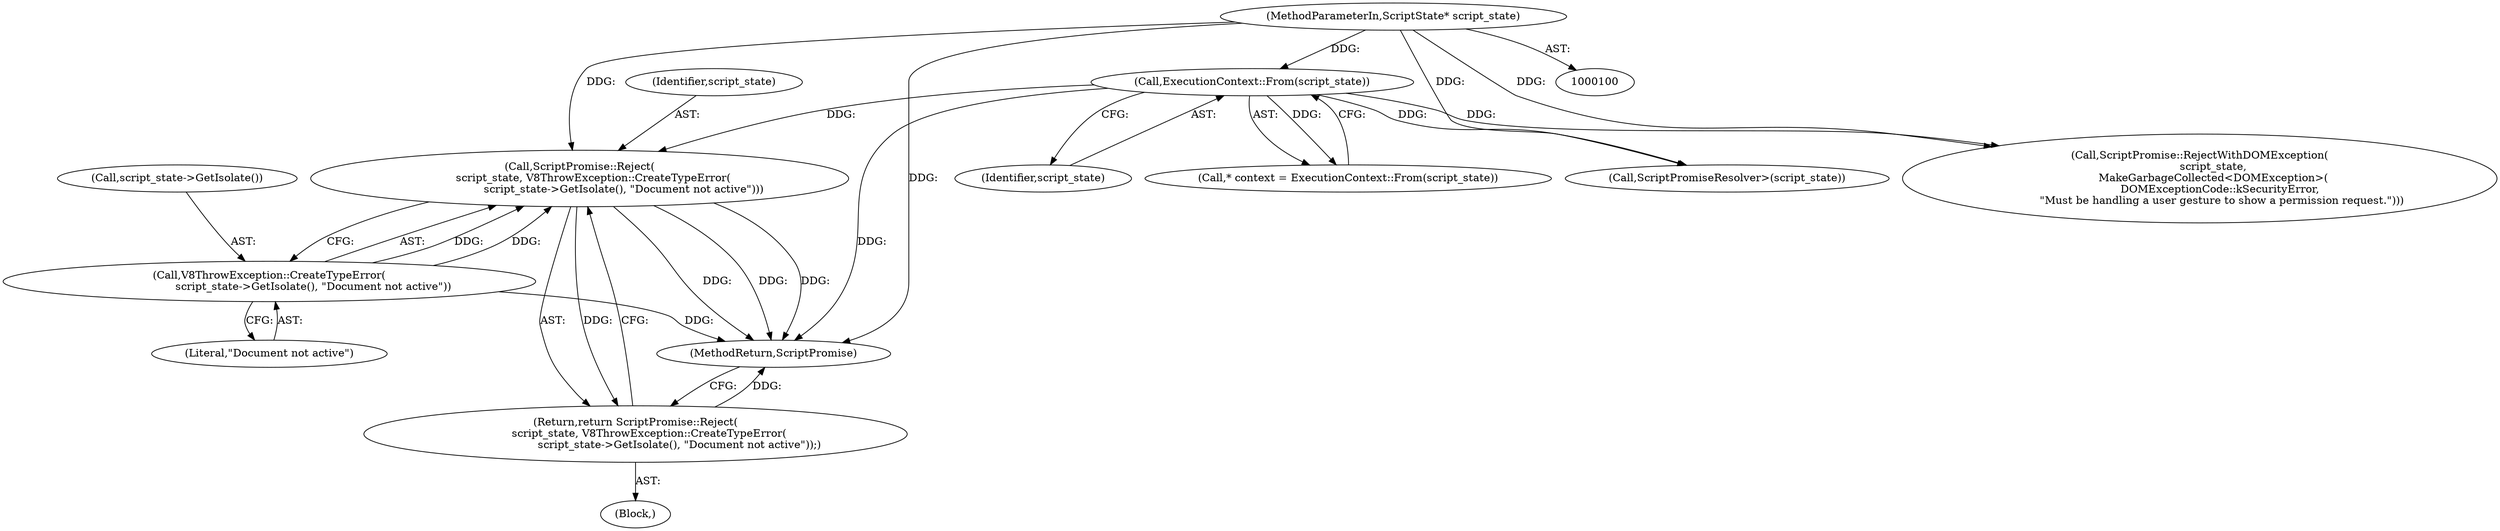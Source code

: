 digraph "0_Chrome_62154472bd2c43e1790dd1bd8a527c1db9118d88_5@pointer" {
"1000137" [label="(Call,ScriptPromise::Reject(\n        script_state, V8ThrowException::CreateTypeError(\n                          script_state->GetIsolate(), \"Document not active\")))"];
"1000108" [label="(Call,ExecutionContext::From(script_state))"];
"1000101" [label="(MethodParameterIn,ScriptState* script_state)"];
"1000139" [label="(Call,V8ThrowException::CreateTypeError(\n                          script_state->GetIsolate(), \"Document not active\"))"];
"1000136" [label="(Return,return ScriptPromise::Reject(\n        script_state, V8ThrowException::CreateTypeError(\n                          script_state->GetIsolate(), \"Document not active\"));)"];
"1000109" [label="(Identifier,script_state)"];
"1000135" [label="(Block,)"];
"1000139" [label="(Call,V8ThrowException::CreateTypeError(\n                          script_state->GetIsolate(), \"Document not active\"))"];
"1000106" [label="(Call,* context = ExecutionContext::From(script_state))"];
"1000178" [label="(Call,ScriptPromiseResolver>(script_state))"];
"1000141" [label="(Literal,\"Document not active\")"];
"1000108" [label="(Call,ExecutionContext::From(script_state))"];
"1000137" [label="(Call,ScriptPromise::Reject(\n        script_state, V8ThrowException::CreateTypeError(\n                          script_state->GetIsolate(), \"Document not active\")))"];
"1000211" [label="(MethodReturn,ScriptPromise)"];
"1000136" [label="(Return,return ScriptPromise::Reject(\n        script_state, V8ThrowException::CreateTypeError(\n                          script_state->GetIsolate(), \"Document not active\"));)"];
"1000140" [label="(Call,script_state->GetIsolate())"];
"1000138" [label="(Identifier,script_state)"];
"1000101" [label="(MethodParameterIn,ScriptState* script_state)"];
"1000148" [label="(Call,ScriptPromise::RejectWithDOMException(\n        script_state,\n        MakeGarbageCollected<DOMException>(\n            DOMExceptionCode::kSecurityError,\n             \"Must be handling a user gesture to show a permission request.\")))"];
"1000137" -> "1000136"  [label="AST: "];
"1000137" -> "1000139"  [label="CFG: "];
"1000138" -> "1000137"  [label="AST: "];
"1000139" -> "1000137"  [label="AST: "];
"1000136" -> "1000137"  [label="CFG: "];
"1000137" -> "1000211"  [label="DDG: "];
"1000137" -> "1000211"  [label="DDG: "];
"1000137" -> "1000211"  [label="DDG: "];
"1000137" -> "1000136"  [label="DDG: "];
"1000108" -> "1000137"  [label="DDG: "];
"1000101" -> "1000137"  [label="DDG: "];
"1000139" -> "1000137"  [label="DDG: "];
"1000139" -> "1000137"  [label="DDG: "];
"1000108" -> "1000106"  [label="AST: "];
"1000108" -> "1000109"  [label="CFG: "];
"1000109" -> "1000108"  [label="AST: "];
"1000106" -> "1000108"  [label="CFG: "];
"1000108" -> "1000211"  [label="DDG: "];
"1000108" -> "1000106"  [label="DDG: "];
"1000101" -> "1000108"  [label="DDG: "];
"1000108" -> "1000148"  [label="DDG: "];
"1000108" -> "1000178"  [label="DDG: "];
"1000101" -> "1000100"  [label="AST: "];
"1000101" -> "1000211"  [label="DDG: "];
"1000101" -> "1000148"  [label="DDG: "];
"1000101" -> "1000178"  [label="DDG: "];
"1000139" -> "1000141"  [label="CFG: "];
"1000140" -> "1000139"  [label="AST: "];
"1000141" -> "1000139"  [label="AST: "];
"1000139" -> "1000211"  [label="DDG: "];
"1000136" -> "1000135"  [label="AST: "];
"1000211" -> "1000136"  [label="CFG: "];
"1000136" -> "1000211"  [label="DDG: "];
}
